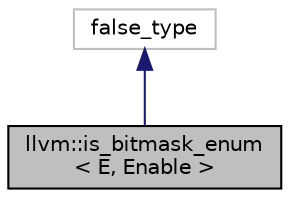 digraph "llvm::is_bitmask_enum&lt; E, Enable &gt;"
{
 // LATEX_PDF_SIZE
  bgcolor="transparent";
  edge [fontname="Helvetica",fontsize="10",labelfontname="Helvetica",labelfontsize="10"];
  node [fontname="Helvetica",fontsize="10",shape=record];
  Node1 [label="llvm::is_bitmask_enum\l\< E, Enable \>",height=0.2,width=0.4,color="black", fillcolor="grey75", style="filled", fontcolor="black",tooltip="Traits class to determine whether an enum has a LLVM_BITMASK_LARGEST_ENUMERATOR enumerator."];
  Node2 -> Node1 [dir="back",color="midnightblue",fontsize="10",style="solid",fontname="Helvetica"];
  Node2 [label="false_type",height=0.2,width=0.4,color="grey75",tooltip=" "];
}
